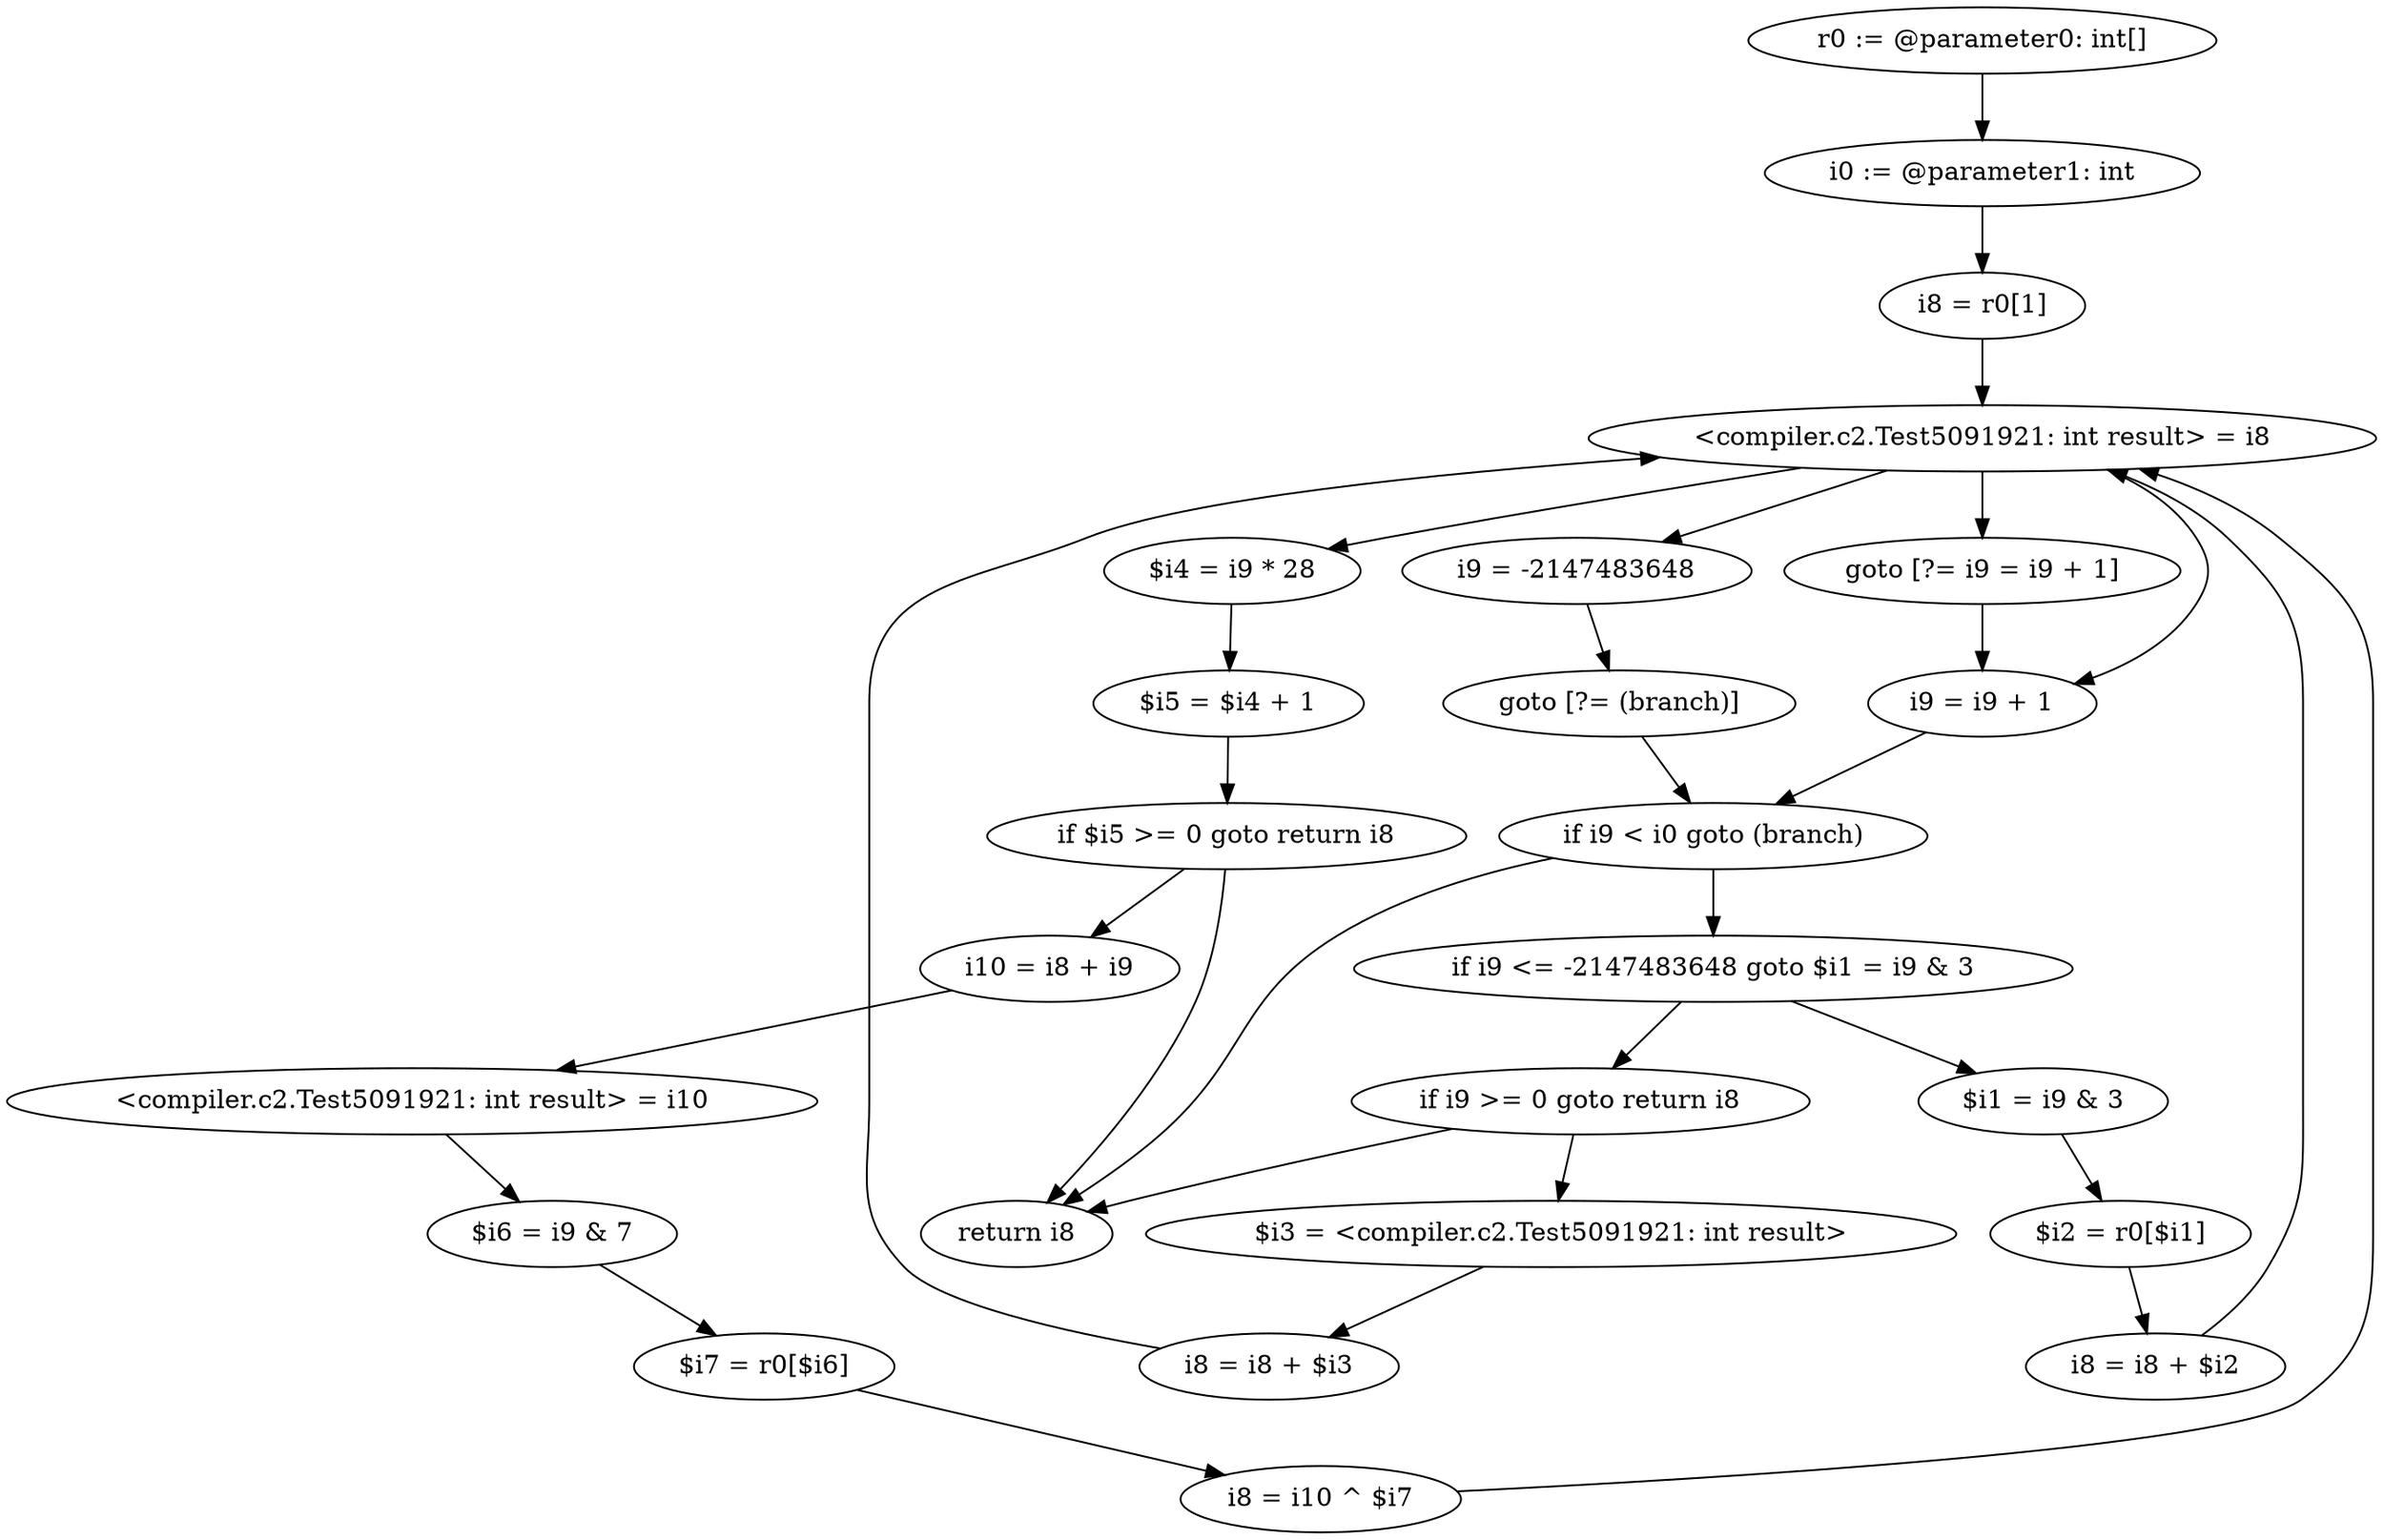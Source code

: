 digraph "unitGraph" {
    "r0 := @parameter0: int[]"
    "i0 := @parameter1: int"
    "i8 = r0[1]"
    "<compiler.c2.Test5091921: int result> = i8"
    "i9 = -2147483648"
    "goto [?= (branch)]"
    "if i9 <= -2147483648 goto $i1 = i9 & 3"
    "if i9 >= 0 goto return i8"
    "$i3 = <compiler.c2.Test5091921: int result>"
    "i8 = i8 + $i3"
    "$i4 = i9 * 28"
    "$i5 = $i4 + 1"
    "if $i5 >= 0 goto return i8"
    "i10 = i8 + i9"
    "<compiler.c2.Test5091921: int result> = i10"
    "$i6 = i9 & 7"
    "$i7 = r0[$i6]"
    "i8 = i10 ^ $i7"
    "goto [?= i9 = i9 + 1]"
    "$i1 = i9 & 3"
    "$i2 = r0[$i1]"
    "i8 = i8 + $i2"
    "i9 = i9 + 1"
    "if i9 < i0 goto (branch)"
    "return i8"
    "r0 := @parameter0: int[]"->"i0 := @parameter1: int";
    "i0 := @parameter1: int"->"i8 = r0[1]";
    "i8 = r0[1]"->"<compiler.c2.Test5091921: int result> = i8";
    "<compiler.c2.Test5091921: int result> = i8"->"i9 = -2147483648";
    "i9 = -2147483648"->"goto [?= (branch)]";
    "goto [?= (branch)]"->"if i9 < i0 goto (branch)";
    "if i9 <= -2147483648 goto $i1 = i9 & 3"->"if i9 >= 0 goto return i8";
    "if i9 <= -2147483648 goto $i1 = i9 & 3"->"$i1 = i9 & 3";
    "if i9 >= 0 goto return i8"->"$i3 = <compiler.c2.Test5091921: int result>";
    "if i9 >= 0 goto return i8"->"return i8";
    "$i3 = <compiler.c2.Test5091921: int result>"->"i8 = i8 + $i3";
    "i8 = i8 + $i3"->"<compiler.c2.Test5091921: int result> = i8";
    "<compiler.c2.Test5091921: int result> = i8"->"$i4 = i9 * 28";
    "$i4 = i9 * 28"->"$i5 = $i4 + 1";
    "$i5 = $i4 + 1"->"if $i5 >= 0 goto return i8";
    "if $i5 >= 0 goto return i8"->"i10 = i8 + i9";
    "if $i5 >= 0 goto return i8"->"return i8";
    "i10 = i8 + i9"->"<compiler.c2.Test5091921: int result> = i10";
    "<compiler.c2.Test5091921: int result> = i10"->"$i6 = i9 & 7";
    "$i6 = i9 & 7"->"$i7 = r0[$i6]";
    "$i7 = r0[$i6]"->"i8 = i10 ^ $i7";
    "i8 = i10 ^ $i7"->"<compiler.c2.Test5091921: int result> = i8";
    "<compiler.c2.Test5091921: int result> = i8"->"goto [?= i9 = i9 + 1]";
    "goto [?= i9 = i9 + 1]"->"i9 = i9 + 1";
    "$i1 = i9 & 3"->"$i2 = r0[$i1]";
    "$i2 = r0[$i1]"->"i8 = i8 + $i2";
    "i8 = i8 + $i2"->"<compiler.c2.Test5091921: int result> = i8";
    "<compiler.c2.Test5091921: int result> = i8"->"i9 = i9 + 1";
    "i9 = i9 + 1"->"if i9 < i0 goto (branch)";
    "if i9 < i0 goto (branch)"->"return i8";
    "if i9 < i0 goto (branch)"->"if i9 <= -2147483648 goto $i1 = i9 & 3";
}
